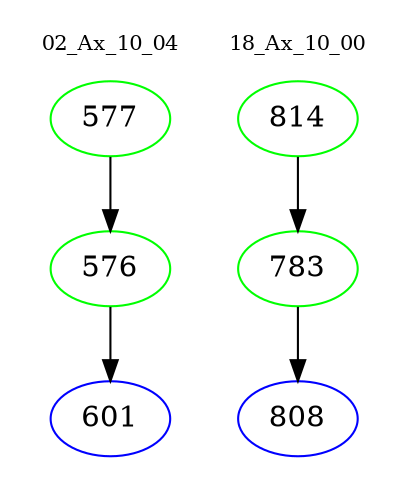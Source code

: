 digraph{
subgraph cluster_0 {
color = white
label = "02_Ax_10_04";
fontsize=10;
T0_577 [label="577", color="green"]
T0_577 -> T0_576 [color="black"]
T0_576 [label="576", color="green"]
T0_576 -> T0_601 [color="black"]
T0_601 [label="601", color="blue"]
}
subgraph cluster_1 {
color = white
label = "18_Ax_10_00";
fontsize=10;
T1_814 [label="814", color="green"]
T1_814 -> T1_783 [color="black"]
T1_783 [label="783", color="green"]
T1_783 -> T1_808 [color="black"]
T1_808 [label="808", color="blue"]
}
}

